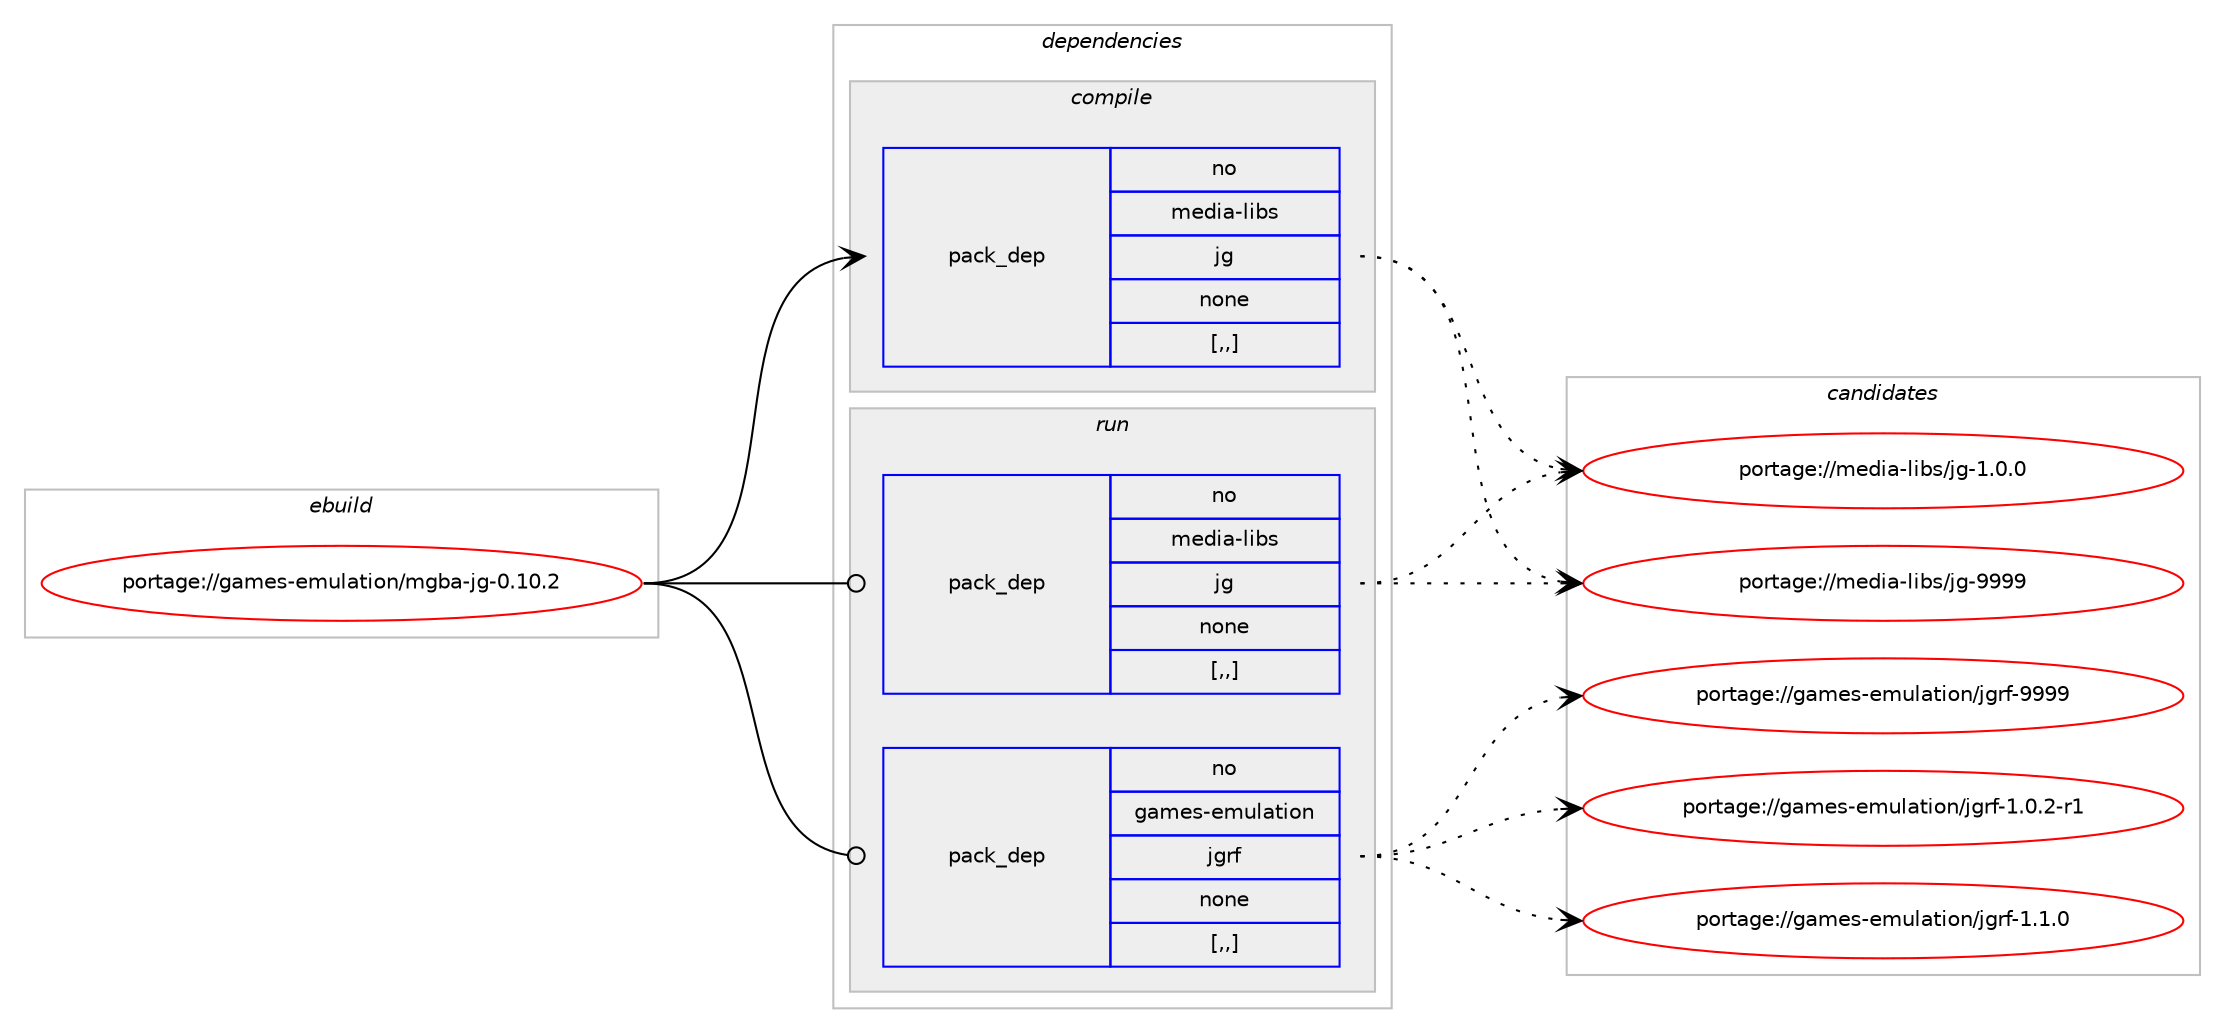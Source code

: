 digraph prolog {

# *************
# Graph options
# *************

newrank=true;
concentrate=true;
compound=true;
graph [rankdir=LR,fontname=Helvetica,fontsize=10,ranksep=1.5];#, ranksep=2.5, nodesep=0.2];
edge  [arrowhead=vee];
node  [fontname=Helvetica,fontsize=10];

# **********
# The ebuild
# **********

subgraph cluster_leftcol {
color=gray;
rank=same;
label=<<i>ebuild</i>>;
id [label="portage://games-emulation/mgba-jg-0.10.2", color=red, width=4, href="../games-emulation/mgba-jg-0.10.2.svg"];
}

# ****************
# The dependencies
# ****************

subgraph cluster_midcol {
color=gray;
label=<<i>dependencies</i>>;
subgraph cluster_compile {
fillcolor="#eeeeee";
style=filled;
label=<<i>compile</i>>;
subgraph pack159677 {
dependency223128 [label=<<TABLE BORDER="0" CELLBORDER="1" CELLSPACING="0" CELLPADDING="4" WIDTH="220"><TR><TD ROWSPAN="6" CELLPADDING="30">pack_dep</TD></TR><TR><TD WIDTH="110">no</TD></TR><TR><TD>media-libs</TD></TR><TR><TD>jg</TD></TR><TR><TD>none</TD></TR><TR><TD>[,,]</TD></TR></TABLE>>, shape=none, color=blue];
}
id:e -> dependency223128:w [weight=20,style="solid",arrowhead="vee"];
}
subgraph cluster_compileandrun {
fillcolor="#eeeeee";
style=filled;
label=<<i>compile and run</i>>;
}
subgraph cluster_run {
fillcolor="#eeeeee";
style=filled;
label=<<i>run</i>>;
subgraph pack159678 {
dependency223129 [label=<<TABLE BORDER="0" CELLBORDER="1" CELLSPACING="0" CELLPADDING="4" WIDTH="220"><TR><TD ROWSPAN="6" CELLPADDING="30">pack_dep</TD></TR><TR><TD WIDTH="110">no</TD></TR><TR><TD>games-emulation</TD></TR><TR><TD>jgrf</TD></TR><TR><TD>none</TD></TR><TR><TD>[,,]</TD></TR></TABLE>>, shape=none, color=blue];
}
id:e -> dependency223129:w [weight=20,style="solid",arrowhead="odot"];
subgraph pack159679 {
dependency223130 [label=<<TABLE BORDER="0" CELLBORDER="1" CELLSPACING="0" CELLPADDING="4" WIDTH="220"><TR><TD ROWSPAN="6" CELLPADDING="30">pack_dep</TD></TR><TR><TD WIDTH="110">no</TD></TR><TR><TD>media-libs</TD></TR><TR><TD>jg</TD></TR><TR><TD>none</TD></TR><TR><TD>[,,]</TD></TR></TABLE>>, shape=none, color=blue];
}
id:e -> dependency223130:w [weight=20,style="solid",arrowhead="odot"];
}
}

# **************
# The candidates
# **************

subgraph cluster_choices {
rank=same;
color=gray;
label=<<i>candidates</i>>;

subgraph choice159677 {
color=black;
nodesep=1;
choice10910110010597451081059811547106103454946484648 [label="portage://media-libs/jg-1.0.0", color=red, width=4,href="../media-libs/jg-1.0.0.svg"];
choice109101100105974510810598115471061034557575757 [label="portage://media-libs/jg-9999", color=red, width=4,href="../media-libs/jg-9999.svg"];
dependency223128:e -> choice10910110010597451081059811547106103454946484648:w [style=dotted,weight="100"];
dependency223128:e -> choice109101100105974510810598115471061034557575757:w [style=dotted,weight="100"];
}
subgraph choice159678 {
color=black;
nodesep=1;
choice103971091011154510110911710897116105111110471061031141024549464846504511449 [label="portage://games-emulation/jgrf-1.0.2-r1", color=red, width=4,href="../games-emulation/jgrf-1.0.2-r1.svg"];
choice10397109101115451011091171089711610511111047106103114102454946494648 [label="portage://games-emulation/jgrf-1.1.0", color=red, width=4,href="../games-emulation/jgrf-1.1.0.svg"];
choice103971091011154510110911710897116105111110471061031141024557575757 [label="portage://games-emulation/jgrf-9999", color=red, width=4,href="../games-emulation/jgrf-9999.svg"];
dependency223129:e -> choice103971091011154510110911710897116105111110471061031141024549464846504511449:w [style=dotted,weight="100"];
dependency223129:e -> choice10397109101115451011091171089711610511111047106103114102454946494648:w [style=dotted,weight="100"];
dependency223129:e -> choice103971091011154510110911710897116105111110471061031141024557575757:w [style=dotted,weight="100"];
}
subgraph choice159679 {
color=black;
nodesep=1;
choice10910110010597451081059811547106103454946484648 [label="portage://media-libs/jg-1.0.0", color=red, width=4,href="../media-libs/jg-1.0.0.svg"];
choice109101100105974510810598115471061034557575757 [label="portage://media-libs/jg-9999", color=red, width=4,href="../media-libs/jg-9999.svg"];
dependency223130:e -> choice10910110010597451081059811547106103454946484648:w [style=dotted,weight="100"];
dependency223130:e -> choice109101100105974510810598115471061034557575757:w [style=dotted,weight="100"];
}
}

}
